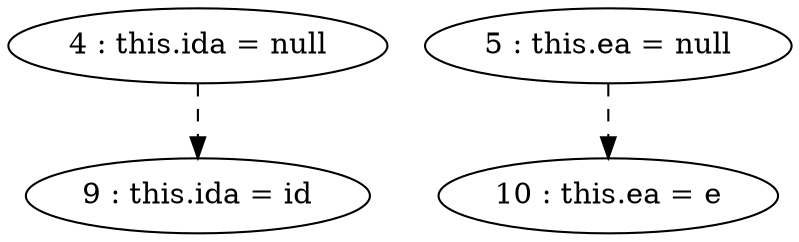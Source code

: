 digraph G {
"4 : this.ida = null"
"4 : this.ida = null" -> "9 : this.ida = id" [style=dashed]
"5 : this.ea = null"
"5 : this.ea = null" -> "10 : this.ea = e" [style=dashed]
"9 : this.ida = id"
"10 : this.ea = e"
}